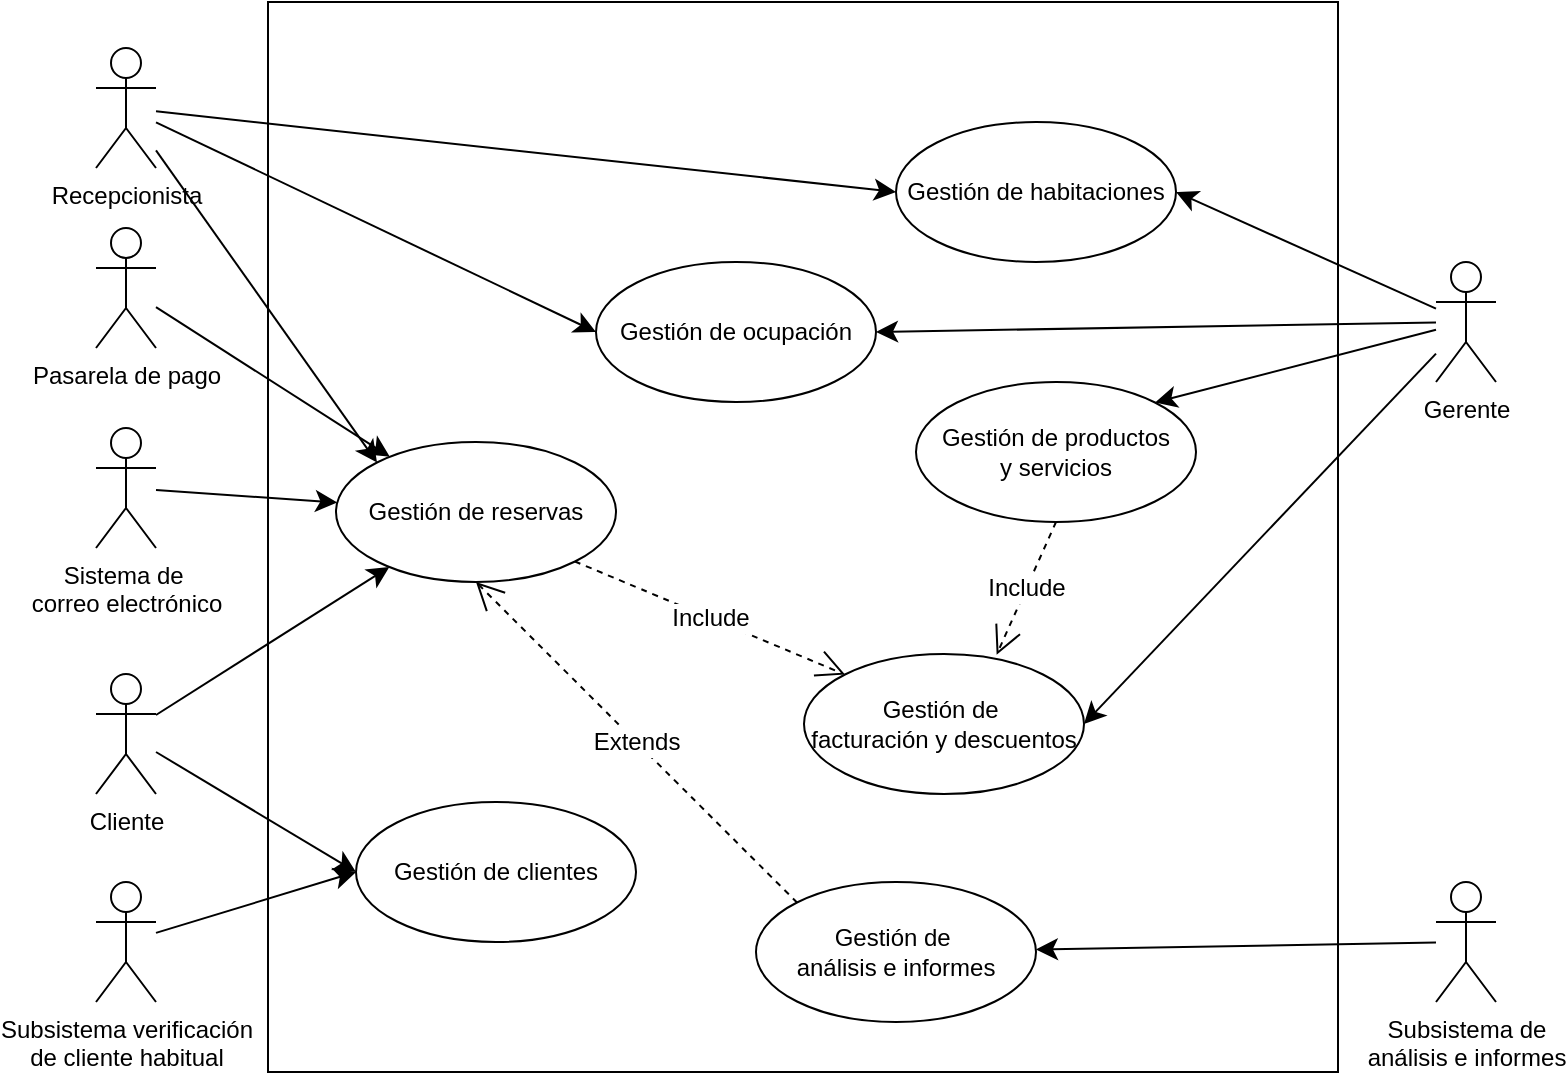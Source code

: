 <mxfile version="26.2.4">
  <diagram name="Página-1" id="oa62K_F5JibeCxWv9gB3">
    <mxGraphModel dx="823" dy="1965" grid="1" gridSize="10" guides="1" tooltips="1" connect="1" arrows="1" fold="1" page="1" pageScale="1" pageWidth="827" pageHeight="1169" background="#ffffff" math="0" shadow="0">
      <root>
        <mxCell id="0" />
        <mxCell id="1" parent="0" />
        <mxCell id="OyxwJEuUrcy8LR3dcfse-29" value="" style="whiteSpace=wrap;html=1;aspect=fixed;" vertex="1" parent="1">
          <mxGeometry x="146" y="-910" width="535" height="535" as="geometry" />
        </mxCell>
        <mxCell id="OyxwJEuUrcy8LR3dcfse-37" style="edgeStyle=none;curved=1;rounded=0;orthogonalLoop=1;jettySize=auto;html=1;entryX=0;entryY=0.5;entryDx=0;entryDy=0;fontSize=12;startSize=8;endSize=8;" edge="1" parent="1" source="OyxwJEuUrcy8LR3dcfse-2" target="OyxwJEuUrcy8LR3dcfse-15">
          <mxGeometry relative="1" as="geometry" />
        </mxCell>
        <mxCell id="OyxwJEuUrcy8LR3dcfse-2" value="Subsistema verificación&lt;div&gt;de cliente habitual&lt;/div&gt;" style="shape=umlActor;verticalLabelPosition=bottom;verticalAlign=top;html=1;" vertex="1" parent="1">
          <mxGeometry x="60" y="-470" width="30" height="60" as="geometry" />
        </mxCell>
        <mxCell id="OyxwJEuUrcy8LR3dcfse-23" style="edgeStyle=none;curved=1;rounded=0;orthogonalLoop=1;jettySize=auto;html=1;entryX=1;entryY=0.5;entryDx=0;entryDy=0;fontSize=12;startSize=8;endSize=8;" edge="1" parent="1" source="OyxwJEuUrcy8LR3dcfse-3" target="OyxwJEuUrcy8LR3dcfse-17">
          <mxGeometry relative="1" as="geometry" />
        </mxCell>
        <mxCell id="OyxwJEuUrcy8LR3dcfse-34" style="edgeStyle=none;curved=1;rounded=0;orthogonalLoop=1;jettySize=auto;html=1;entryX=1;entryY=0.5;entryDx=0;entryDy=0;fontSize=12;startSize=8;endSize=8;" edge="1" parent="1" source="OyxwJEuUrcy8LR3dcfse-3" target="OyxwJEuUrcy8LR3dcfse-16">
          <mxGeometry relative="1" as="geometry" />
        </mxCell>
        <mxCell id="OyxwJEuUrcy8LR3dcfse-39" style="edgeStyle=none;curved=1;rounded=0;orthogonalLoop=1;jettySize=auto;html=1;entryX=1;entryY=0;entryDx=0;entryDy=0;fontSize=12;startSize=8;endSize=8;" edge="1" parent="1" source="OyxwJEuUrcy8LR3dcfse-3" target="OyxwJEuUrcy8LR3dcfse-14">
          <mxGeometry relative="1" as="geometry">
            <mxPoint x="544.497" y="-729.749" as="targetPoint" />
          </mxGeometry>
        </mxCell>
        <mxCell id="OyxwJEuUrcy8LR3dcfse-42" style="edgeStyle=none;curved=1;rounded=0;orthogonalLoop=1;jettySize=auto;html=1;entryX=1;entryY=0.5;entryDx=0;entryDy=0;fontSize=12;startSize=8;endSize=8;" edge="1" parent="1" source="OyxwJEuUrcy8LR3dcfse-3" target="OyxwJEuUrcy8LR3dcfse-12">
          <mxGeometry relative="1" as="geometry" />
        </mxCell>
        <mxCell id="OyxwJEuUrcy8LR3dcfse-3" value="Gerente" style="shape=umlActor;verticalLabelPosition=bottom;verticalAlign=top;html=1;" vertex="1" parent="1">
          <mxGeometry x="730" y="-780" width="30" height="60" as="geometry" />
        </mxCell>
        <mxCell id="OyxwJEuUrcy8LR3dcfse-22" style="edgeStyle=none;curved=1;rounded=0;orthogonalLoop=1;jettySize=auto;html=1;entryX=0;entryY=0.5;entryDx=0;entryDy=0;fontSize=12;startSize=8;endSize=8;" edge="1" parent="1" source="OyxwJEuUrcy8LR3dcfse-4" target="OyxwJEuUrcy8LR3dcfse-16">
          <mxGeometry relative="1" as="geometry" />
        </mxCell>
        <mxCell id="OyxwJEuUrcy8LR3dcfse-31" style="edgeStyle=none;curved=1;rounded=0;orthogonalLoop=1;jettySize=auto;html=1;entryX=0;entryY=0.5;entryDx=0;entryDy=0;fontSize=12;startSize=8;endSize=8;" edge="1" parent="1" source="OyxwJEuUrcy8LR3dcfse-4" target="OyxwJEuUrcy8LR3dcfse-17">
          <mxGeometry relative="1" as="geometry" />
        </mxCell>
        <mxCell id="OyxwJEuUrcy8LR3dcfse-50" style="edgeStyle=none;curved=1;rounded=0;orthogonalLoop=1;jettySize=auto;html=1;entryX=0;entryY=0;entryDx=0;entryDy=0;fontSize=12;startSize=8;endSize=8;" edge="1" parent="1" source="OyxwJEuUrcy8LR3dcfse-4" target="OyxwJEuUrcy8LR3dcfse-13">
          <mxGeometry relative="1" as="geometry" />
        </mxCell>
        <mxCell id="OyxwJEuUrcy8LR3dcfse-4" value="Recepcionista" style="shape=umlActor;verticalLabelPosition=bottom;verticalAlign=top;html=1;" vertex="1" parent="1">
          <mxGeometry x="60" y="-887" width="30" height="60" as="geometry" />
        </mxCell>
        <mxCell id="OyxwJEuUrcy8LR3dcfse-35" style="edgeStyle=none;curved=1;rounded=0;orthogonalLoop=1;jettySize=auto;html=1;entryX=0;entryY=0.5;entryDx=0;entryDy=0;fontSize=12;startSize=8;endSize=8;" edge="1" parent="1" source="OyxwJEuUrcy8LR3dcfse-5" target="OyxwJEuUrcy8LR3dcfse-15">
          <mxGeometry relative="1" as="geometry" />
        </mxCell>
        <mxCell id="OyxwJEuUrcy8LR3dcfse-49" style="edgeStyle=none;curved=1;rounded=0;orthogonalLoop=1;jettySize=auto;html=1;fontSize=12;startSize=8;endSize=8;" edge="1" parent="1" source="OyxwJEuUrcy8LR3dcfse-5" target="OyxwJEuUrcy8LR3dcfse-13">
          <mxGeometry relative="1" as="geometry" />
        </mxCell>
        <mxCell id="OyxwJEuUrcy8LR3dcfse-5" value="Cliente" style="shape=umlActor;verticalLabelPosition=bottom;verticalAlign=top;html=1;" vertex="1" parent="1">
          <mxGeometry x="60" y="-574" width="30" height="60" as="geometry" />
        </mxCell>
        <mxCell id="OyxwJEuUrcy8LR3dcfse-51" value="" style="edgeStyle=none;curved=1;rounded=0;orthogonalLoop=1;jettySize=auto;html=1;fontSize=12;startSize=8;endSize=8;" edge="1" parent="1" source="OyxwJEuUrcy8LR3dcfse-6" target="OyxwJEuUrcy8LR3dcfse-11">
          <mxGeometry relative="1" as="geometry" />
        </mxCell>
        <mxCell id="OyxwJEuUrcy8LR3dcfse-6" value="Subsistema de&lt;div&gt;análisis e informes&lt;/div&gt;" style="shape=umlActor;verticalLabelPosition=bottom;verticalAlign=top;html=1;" vertex="1" parent="1">
          <mxGeometry x="730" y="-470" width="30" height="60" as="geometry" />
        </mxCell>
        <mxCell id="OyxwJEuUrcy8LR3dcfse-56" value="" style="edgeStyle=none;curved=1;rounded=0;orthogonalLoop=1;jettySize=auto;html=1;fontSize=12;startSize=8;endSize=8;" edge="1" parent="1" source="OyxwJEuUrcy8LR3dcfse-7" target="OyxwJEuUrcy8LR3dcfse-13">
          <mxGeometry relative="1" as="geometry" />
        </mxCell>
        <mxCell id="OyxwJEuUrcy8LR3dcfse-7" value="Sistema de&amp;nbsp;&lt;div&gt;correo electrónico&lt;/div&gt;" style="shape=umlActor;verticalLabelPosition=bottom;verticalAlign=top;html=1;" vertex="1" parent="1">
          <mxGeometry x="60" y="-697" width="30" height="60" as="geometry" />
        </mxCell>
        <mxCell id="OyxwJEuUrcy8LR3dcfse-48" value="" style="edgeStyle=none;curved=1;rounded=0;orthogonalLoop=1;jettySize=auto;html=1;fontSize=12;startSize=8;endSize=8;" edge="1" parent="1" source="OyxwJEuUrcy8LR3dcfse-8" target="OyxwJEuUrcy8LR3dcfse-13">
          <mxGeometry relative="1" as="geometry" />
        </mxCell>
        <mxCell id="OyxwJEuUrcy8LR3dcfse-8" value="Pasarela de pago" style="shape=umlActor;verticalLabelPosition=bottom;verticalAlign=top;html=1;" vertex="1" parent="1">
          <mxGeometry x="60" y="-797" width="30" height="60" as="geometry" />
        </mxCell>
        <mxCell id="OyxwJEuUrcy8LR3dcfse-11" value="Gestión de&amp;nbsp;&lt;div&gt;análisis e informes&lt;/div&gt;" style="ellipse;whiteSpace=wrap;html=1;" vertex="1" parent="1">
          <mxGeometry x="390" y="-470" width="140" height="70" as="geometry" />
        </mxCell>
        <mxCell id="OyxwJEuUrcy8LR3dcfse-12" value="Gestión de&amp;nbsp;&lt;div&gt;facturación y descuentos&lt;/div&gt;" style="ellipse;whiteSpace=wrap;html=1;" vertex="1" parent="1">
          <mxGeometry x="414" y="-584" width="140" height="70" as="geometry" />
        </mxCell>
        <mxCell id="OyxwJEuUrcy8LR3dcfse-13" value="Gestión de reservas" style="ellipse;whiteSpace=wrap;html=1;" vertex="1" parent="1">
          <mxGeometry x="180" y="-690" width="140" height="70" as="geometry" />
        </mxCell>
        <mxCell id="OyxwJEuUrcy8LR3dcfse-14" value="Gestión de&amp;nbsp;&lt;span style=&quot;background-color: transparent; color: light-dark(rgb(0, 0, 0), rgb(255, 255, 255));&quot;&gt;productos&lt;/span&gt;&lt;div&gt;&lt;div&gt;y servicios&lt;/div&gt;&lt;/div&gt;" style="ellipse;whiteSpace=wrap;html=1;" vertex="1" parent="1">
          <mxGeometry x="470" y="-720" width="140" height="70" as="geometry" />
        </mxCell>
        <mxCell id="OyxwJEuUrcy8LR3dcfse-15" value="Gestión de clientes" style="ellipse;whiteSpace=wrap;html=1;" vertex="1" parent="1">
          <mxGeometry x="190" y="-510" width="140" height="70" as="geometry" />
        </mxCell>
        <mxCell id="OyxwJEuUrcy8LR3dcfse-16" value="Gestión de ocupación" style="ellipse;whiteSpace=wrap;html=1;" vertex="1" parent="1">
          <mxGeometry x="310" y="-780" width="140" height="70" as="geometry" />
        </mxCell>
        <mxCell id="OyxwJEuUrcy8LR3dcfse-17" value="Gestión de habitaciones" style="ellipse;whiteSpace=wrap;html=1;" vertex="1" parent="1">
          <mxGeometry x="460" y="-850" width="140" height="70" as="geometry" />
        </mxCell>
        <mxCell id="OyxwJEuUrcy8LR3dcfse-59" value="Include" style="endArrow=open;endSize=12;dashed=1;html=1;rounded=0;fontSize=12;curved=1;entryX=0;entryY=0;entryDx=0;entryDy=0;exitX=1;exitY=1;exitDx=0;exitDy=0;" edge="1" parent="1" source="OyxwJEuUrcy8LR3dcfse-13" target="OyxwJEuUrcy8LR3dcfse-12">
          <mxGeometry width="160" relative="1" as="geometry">
            <mxPoint x="260" y="-310" as="sourcePoint" />
            <mxPoint x="420" y="-310" as="targetPoint" />
          </mxGeometry>
        </mxCell>
        <mxCell id="OyxwJEuUrcy8LR3dcfse-60" value="Include" style="endArrow=open;endSize=12;dashed=1;html=1;rounded=0;fontSize=12;curved=1;exitX=0.5;exitY=1;exitDx=0;exitDy=0;entryX=0.688;entryY=0.005;entryDx=0;entryDy=0;entryPerimeter=0;" edge="1" parent="1" source="OyxwJEuUrcy8LR3dcfse-14" target="OyxwJEuUrcy8LR3dcfse-12">
          <mxGeometry width="160" relative="1" as="geometry">
            <mxPoint x="360" y="-640" as="sourcePoint" />
            <mxPoint x="429" y="-560" as="targetPoint" />
          </mxGeometry>
        </mxCell>
        <mxCell id="OyxwJEuUrcy8LR3dcfse-62" value="Extends" style="endArrow=open;endSize=12;dashed=1;html=1;rounded=0;fontSize=12;curved=1;entryX=0.5;entryY=1;entryDx=0;entryDy=0;exitX=0;exitY=0;exitDx=0;exitDy=0;" edge="1" parent="1" source="OyxwJEuUrcy8LR3dcfse-11" target="OyxwJEuUrcy8LR3dcfse-13">
          <mxGeometry width="160" relative="1" as="geometry">
            <mxPoint x="550" y="-280" as="sourcePoint" />
            <mxPoint x="300" y="-280" as="targetPoint" />
          </mxGeometry>
        </mxCell>
      </root>
    </mxGraphModel>
  </diagram>
</mxfile>
